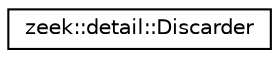 digraph "Graphical Class Hierarchy"
{
 // LATEX_PDF_SIZE
  edge [fontname="Helvetica",fontsize="10",labelfontname="Helvetica",labelfontsize="10"];
  node [fontname="Helvetica",fontsize="10",shape=record];
  rankdir="LR";
  Node0 [label="zeek::detail::Discarder",height=0.2,width=0.4,color="black", fillcolor="white", style="filled",URL="$dc/dfb/classzeek_1_1detail_1_1Discarder.html",tooltip=" "];
}
